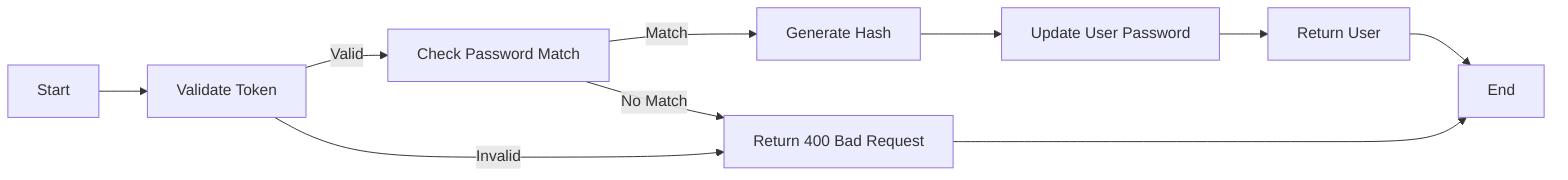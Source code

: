 graph LR

A[Start] --> B[Validate Token]
B --> |Valid| C[Check Password Match]
B --> |Invalid| D[Return 400 Bad Request]
C --> |Match| E[Generate Hash]
C --> |No Match| D[Return 400 Bad Request]
E --> F[Update User Password]
F --> G[Return User]
G --> H[End]
D --> H[End]